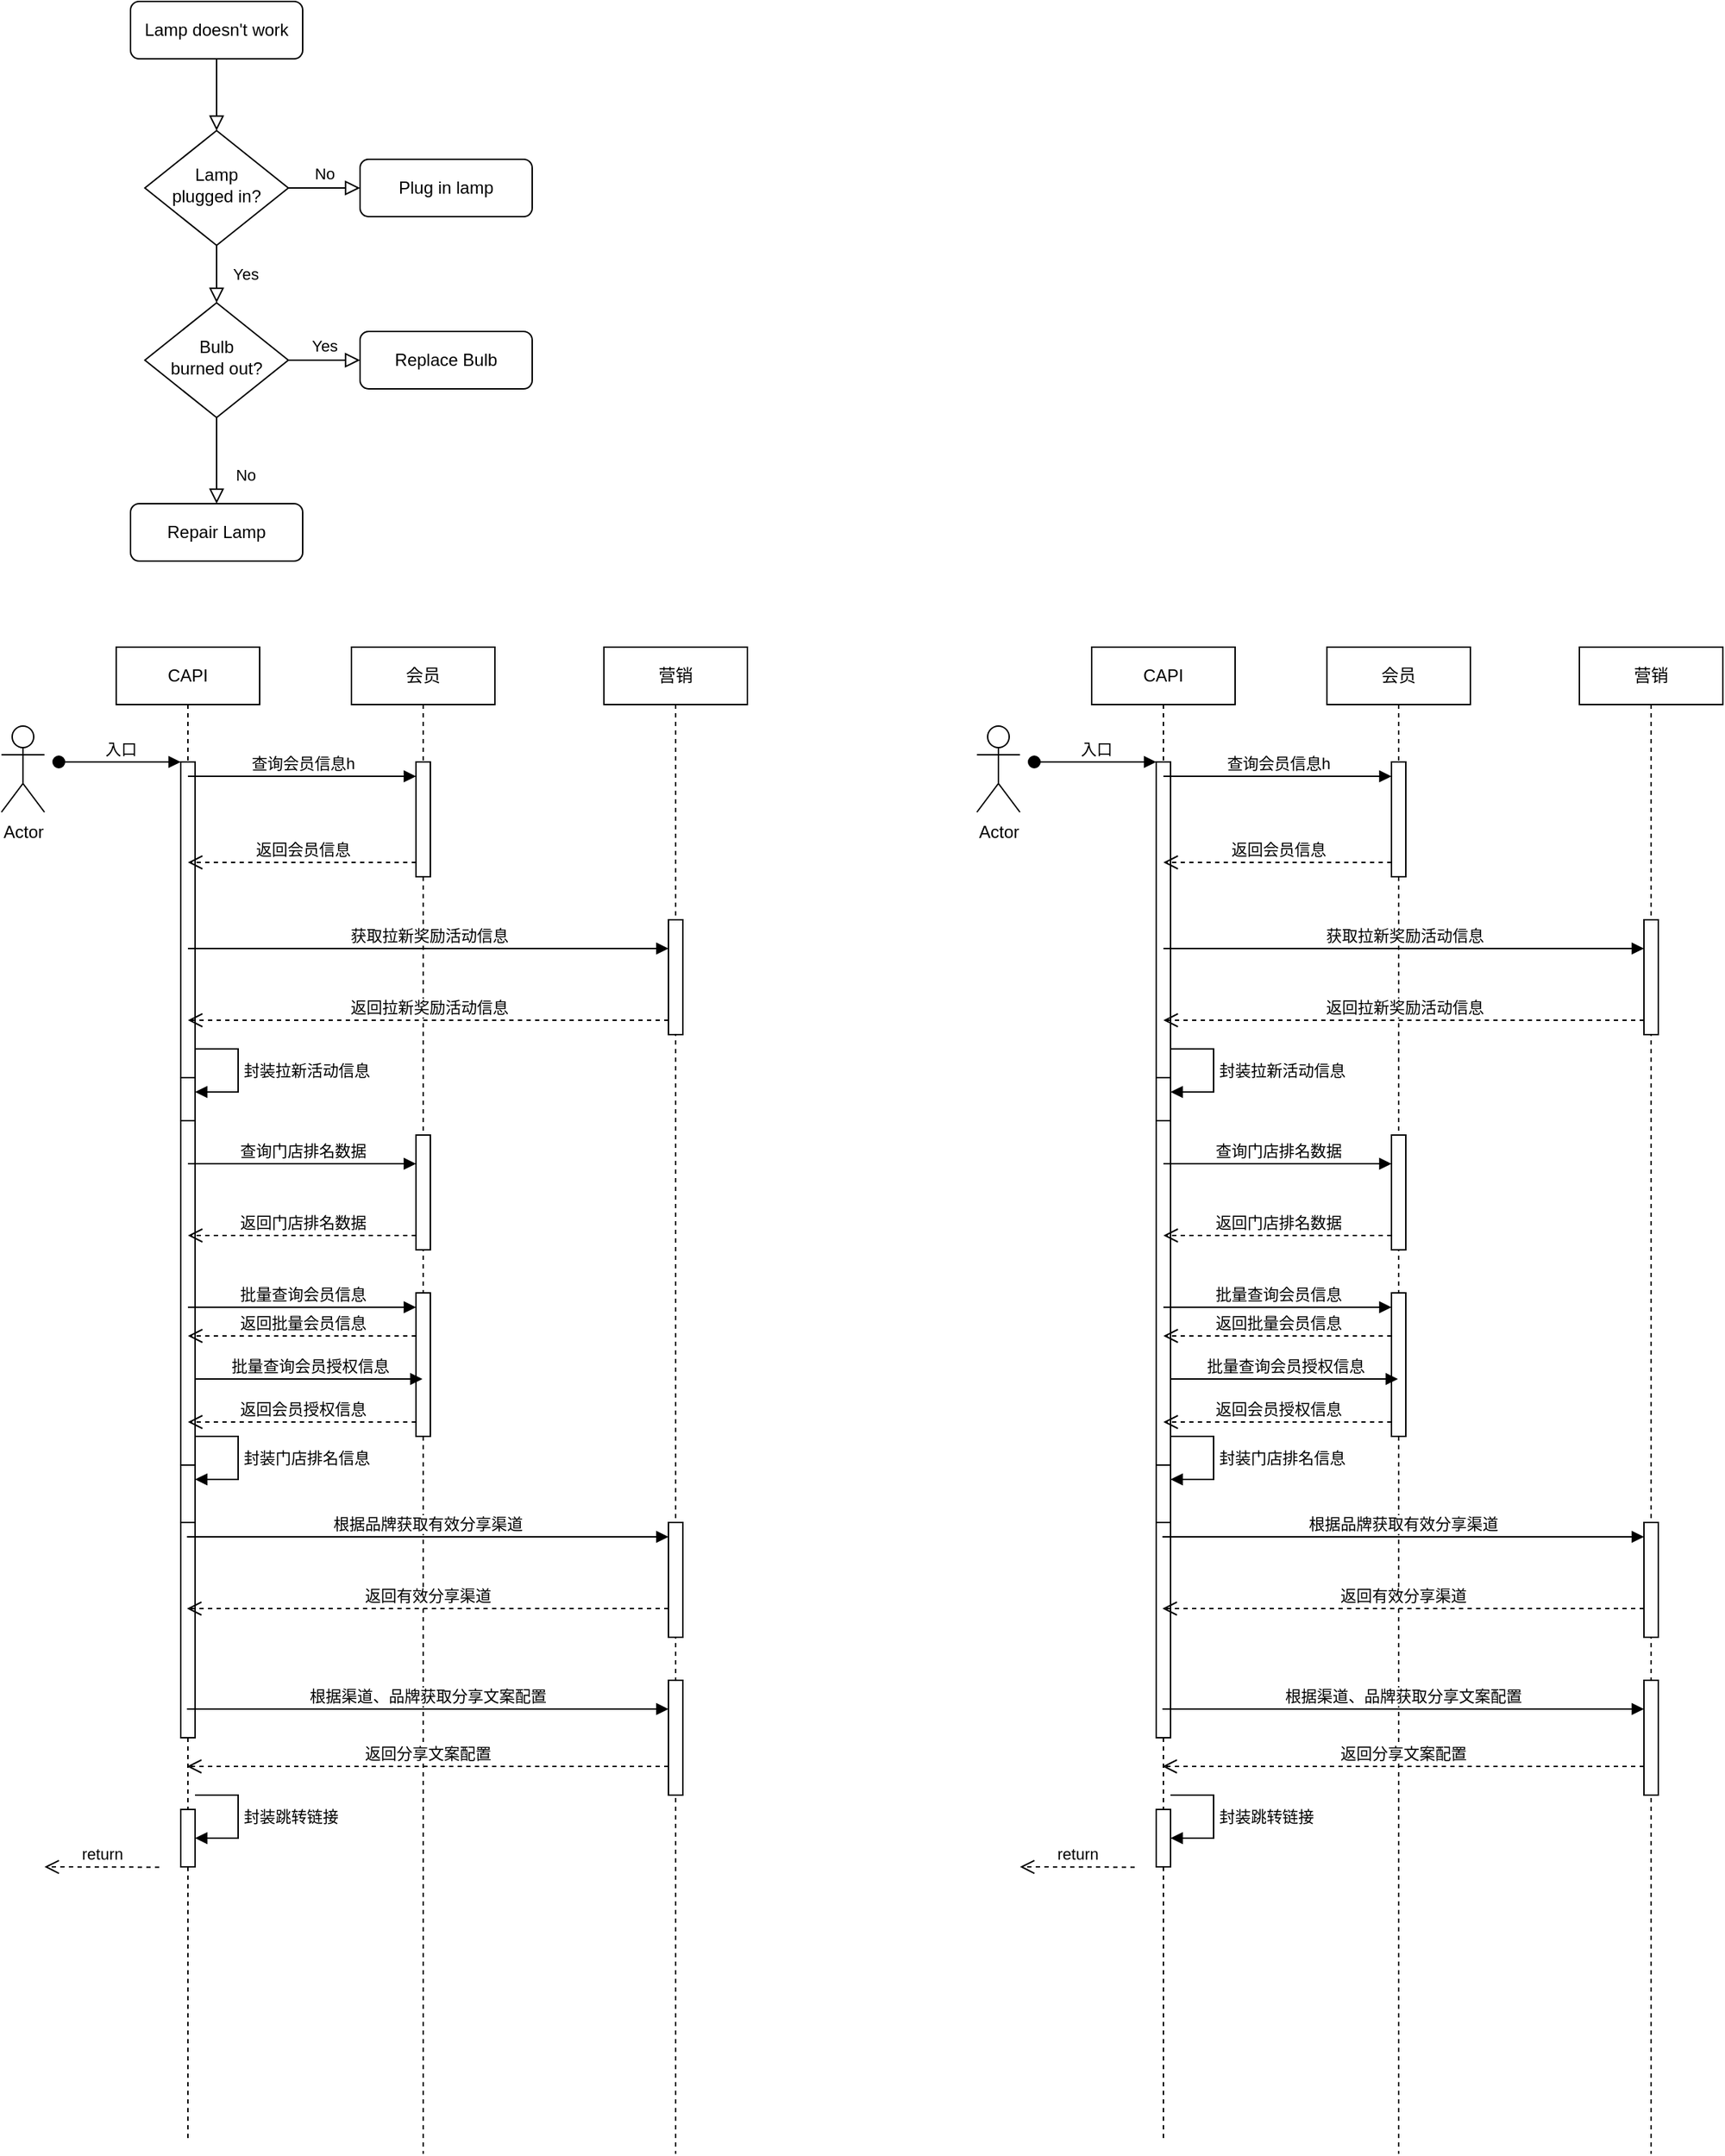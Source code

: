 <mxfile version="21.4.0" type="github">
  <diagram id="C5RBs43oDa-KdzZeNtuy" name="Page-1">
    <mxGraphModel dx="1235" dy="668" grid="1" gridSize="10" guides="1" tooltips="1" connect="1" arrows="1" fold="1" page="1" pageScale="1" pageWidth="827" pageHeight="1169" math="0" shadow="0">
      <root>
        <mxCell id="WIyWlLk6GJQsqaUBKTNV-0" />
        <mxCell id="WIyWlLk6GJQsqaUBKTNV-1" parent="WIyWlLk6GJQsqaUBKTNV-0" />
        <mxCell id="WIyWlLk6GJQsqaUBKTNV-2" value="" style="rounded=0;html=1;jettySize=auto;orthogonalLoop=1;fontSize=11;endArrow=block;endFill=0;endSize=8;strokeWidth=1;shadow=0;labelBackgroundColor=none;edgeStyle=orthogonalEdgeStyle;" parent="WIyWlLk6GJQsqaUBKTNV-1" source="WIyWlLk6GJQsqaUBKTNV-3" target="WIyWlLk6GJQsqaUBKTNV-6" edge="1">
          <mxGeometry relative="1" as="geometry" />
        </mxCell>
        <mxCell id="WIyWlLk6GJQsqaUBKTNV-3" value="Lamp doesn&#39;t work" style="rounded=1;whiteSpace=wrap;html=1;fontSize=12;glass=0;strokeWidth=1;shadow=0;" parent="WIyWlLk6GJQsqaUBKTNV-1" vertex="1">
          <mxGeometry x="160" y="80" width="120" height="40" as="geometry" />
        </mxCell>
        <mxCell id="WIyWlLk6GJQsqaUBKTNV-4" value="Yes" style="rounded=0;html=1;jettySize=auto;orthogonalLoop=1;fontSize=11;endArrow=block;endFill=0;endSize=8;strokeWidth=1;shadow=0;labelBackgroundColor=none;edgeStyle=orthogonalEdgeStyle;" parent="WIyWlLk6GJQsqaUBKTNV-1" source="WIyWlLk6GJQsqaUBKTNV-6" target="WIyWlLk6GJQsqaUBKTNV-10" edge="1">
          <mxGeometry y="20" relative="1" as="geometry">
            <mxPoint as="offset" />
          </mxGeometry>
        </mxCell>
        <mxCell id="WIyWlLk6GJQsqaUBKTNV-5" value="No" style="edgeStyle=orthogonalEdgeStyle;rounded=0;html=1;jettySize=auto;orthogonalLoop=1;fontSize=11;endArrow=block;endFill=0;endSize=8;strokeWidth=1;shadow=0;labelBackgroundColor=none;" parent="WIyWlLk6GJQsqaUBKTNV-1" source="WIyWlLk6GJQsqaUBKTNV-6" target="WIyWlLk6GJQsqaUBKTNV-7" edge="1">
          <mxGeometry y="10" relative="1" as="geometry">
            <mxPoint as="offset" />
          </mxGeometry>
        </mxCell>
        <mxCell id="WIyWlLk6GJQsqaUBKTNV-6" value="Lamp&lt;br&gt;plugged in?" style="rhombus;whiteSpace=wrap;html=1;shadow=0;fontFamily=Helvetica;fontSize=12;align=center;strokeWidth=1;spacing=6;spacingTop=-4;" parent="WIyWlLk6GJQsqaUBKTNV-1" vertex="1">
          <mxGeometry x="170" y="170" width="100" height="80" as="geometry" />
        </mxCell>
        <mxCell id="WIyWlLk6GJQsqaUBKTNV-7" value="Plug in lamp" style="rounded=1;whiteSpace=wrap;html=1;fontSize=12;glass=0;strokeWidth=1;shadow=0;" parent="WIyWlLk6GJQsqaUBKTNV-1" vertex="1">
          <mxGeometry x="320" y="190" width="120" height="40" as="geometry" />
        </mxCell>
        <mxCell id="WIyWlLk6GJQsqaUBKTNV-8" value="No" style="rounded=0;html=1;jettySize=auto;orthogonalLoop=1;fontSize=11;endArrow=block;endFill=0;endSize=8;strokeWidth=1;shadow=0;labelBackgroundColor=none;edgeStyle=orthogonalEdgeStyle;" parent="WIyWlLk6GJQsqaUBKTNV-1" source="WIyWlLk6GJQsqaUBKTNV-10" target="WIyWlLk6GJQsqaUBKTNV-11" edge="1">
          <mxGeometry x="0.333" y="20" relative="1" as="geometry">
            <mxPoint as="offset" />
          </mxGeometry>
        </mxCell>
        <mxCell id="WIyWlLk6GJQsqaUBKTNV-9" value="Yes" style="edgeStyle=orthogonalEdgeStyle;rounded=0;html=1;jettySize=auto;orthogonalLoop=1;fontSize=11;endArrow=block;endFill=0;endSize=8;strokeWidth=1;shadow=0;labelBackgroundColor=none;" parent="WIyWlLk6GJQsqaUBKTNV-1" source="WIyWlLk6GJQsqaUBKTNV-10" target="WIyWlLk6GJQsqaUBKTNV-12" edge="1">
          <mxGeometry y="10" relative="1" as="geometry">
            <mxPoint as="offset" />
          </mxGeometry>
        </mxCell>
        <mxCell id="WIyWlLk6GJQsqaUBKTNV-10" value="Bulb&lt;br&gt;burned out?" style="rhombus;whiteSpace=wrap;html=1;shadow=0;fontFamily=Helvetica;fontSize=12;align=center;strokeWidth=1;spacing=6;spacingTop=-4;" parent="WIyWlLk6GJQsqaUBKTNV-1" vertex="1">
          <mxGeometry x="170" y="290" width="100" height="80" as="geometry" />
        </mxCell>
        <mxCell id="WIyWlLk6GJQsqaUBKTNV-11" value="Repair Lamp" style="rounded=1;whiteSpace=wrap;html=1;fontSize=12;glass=0;strokeWidth=1;shadow=0;" parent="WIyWlLk6GJQsqaUBKTNV-1" vertex="1">
          <mxGeometry x="160" y="430" width="120" height="40" as="geometry" />
        </mxCell>
        <mxCell id="WIyWlLk6GJQsqaUBKTNV-12" value="Replace Bulb" style="rounded=1;whiteSpace=wrap;html=1;fontSize=12;glass=0;strokeWidth=1;shadow=0;" parent="WIyWlLk6GJQsqaUBKTNV-1" vertex="1">
          <mxGeometry x="320" y="310" width="120" height="40" as="geometry" />
        </mxCell>
        <mxCell id="wcdDM4A7Waw9pfhjkyQp-5" value="Actor" style="shape=umlActor;verticalLabelPosition=bottom;verticalAlign=top;html=1;outlineConnect=0;" vertex="1" parent="WIyWlLk6GJQsqaUBKTNV-1">
          <mxGeometry x="70" y="585" width="30" height="60" as="geometry" />
        </mxCell>
        <mxCell id="wcdDM4A7Waw9pfhjkyQp-8" value="CAPI" style="shape=umlLifeline;perimeter=lifelinePerimeter;whiteSpace=wrap;html=1;container=1;dropTarget=0;collapsible=0;recursiveResize=0;outlineConnect=0;portConstraint=eastwest;newEdgeStyle={&quot;edgeStyle&quot;:&quot;elbowEdgeStyle&quot;,&quot;elbow&quot;:&quot;vertical&quot;,&quot;curved&quot;:0,&quot;rounded&quot;:0};" vertex="1" parent="WIyWlLk6GJQsqaUBKTNV-1">
          <mxGeometry x="150" y="530" width="100" height="1040" as="geometry" />
        </mxCell>
        <mxCell id="wcdDM4A7Waw9pfhjkyQp-11" value="" style="html=1;points=[];perimeter=orthogonalPerimeter;outlineConnect=0;targetShapes=umlLifeline;portConstraint=eastwest;newEdgeStyle={&quot;edgeStyle&quot;:&quot;elbowEdgeStyle&quot;,&quot;elbow&quot;:&quot;vertical&quot;,&quot;curved&quot;:0,&quot;rounded&quot;:0};" vertex="1" parent="wcdDM4A7Waw9pfhjkyQp-8">
          <mxGeometry x="45" y="80" width="10" height="680" as="geometry" />
        </mxCell>
        <mxCell id="wcdDM4A7Waw9pfhjkyQp-12" value="入口" style="html=1;verticalAlign=bottom;startArrow=oval;endArrow=block;startSize=8;edgeStyle=elbowEdgeStyle;elbow=vertical;curved=0;rounded=0;" edge="1" target="wcdDM4A7Waw9pfhjkyQp-11" parent="wcdDM4A7Waw9pfhjkyQp-8">
          <mxGeometry relative="1" as="geometry">
            <mxPoint x="-40" y="80" as="sourcePoint" />
          </mxGeometry>
        </mxCell>
        <mxCell id="wcdDM4A7Waw9pfhjkyQp-19" value="" style="html=1;points=[];perimeter=orthogonalPerimeter;outlineConnect=0;targetShapes=umlLifeline;portConstraint=eastwest;newEdgeStyle={&quot;edgeStyle&quot;:&quot;elbowEdgeStyle&quot;,&quot;elbow&quot;:&quot;vertical&quot;,&quot;curved&quot;:0,&quot;rounded&quot;:0};" vertex="1" parent="wcdDM4A7Waw9pfhjkyQp-8">
          <mxGeometry x="45" y="300" width="10" height="30" as="geometry" />
        </mxCell>
        <mxCell id="wcdDM4A7Waw9pfhjkyQp-20" value="封装拉新活动信息" style="html=1;align=left;spacingLeft=2;endArrow=block;rounded=0;edgeStyle=orthogonalEdgeStyle;curved=0;rounded=0;" edge="1" target="wcdDM4A7Waw9pfhjkyQp-19" parent="wcdDM4A7Waw9pfhjkyQp-8">
          <mxGeometry relative="1" as="geometry">
            <mxPoint x="55" y="280" as="sourcePoint" />
            <Array as="points">
              <mxPoint x="85" y="310" />
            </Array>
            <mxPoint as="offset" />
          </mxGeometry>
        </mxCell>
        <mxCell id="wcdDM4A7Waw9pfhjkyQp-37" value="" style="html=1;points=[];perimeter=orthogonalPerimeter;outlineConnect=0;targetShapes=umlLifeline;portConstraint=eastwest;newEdgeStyle={&quot;edgeStyle&quot;:&quot;elbowEdgeStyle&quot;,&quot;elbow&quot;:&quot;vertical&quot;,&quot;curved&quot;:0,&quot;rounded&quot;:0};" vertex="1" parent="wcdDM4A7Waw9pfhjkyQp-8">
          <mxGeometry x="45" y="810" width="10" height="40" as="geometry" />
        </mxCell>
        <mxCell id="wcdDM4A7Waw9pfhjkyQp-38" value="封装跳转链接" style="html=1;align=left;spacingLeft=2;endArrow=block;rounded=0;edgeStyle=orthogonalEdgeStyle;curved=0;rounded=0;" edge="1" parent="wcdDM4A7Waw9pfhjkyQp-8">
          <mxGeometry relative="1" as="geometry">
            <mxPoint x="55" y="800" as="sourcePoint" />
            <Array as="points">
              <mxPoint x="85" y="830" />
            </Array>
            <mxPoint x="55" y="830" as="targetPoint" />
            <mxPoint as="offset" />
          </mxGeometry>
        </mxCell>
        <mxCell id="wcdDM4A7Waw9pfhjkyQp-40" value="" style="html=1;points=[];perimeter=orthogonalPerimeter;outlineConnect=0;targetShapes=umlLifeline;portConstraint=eastwest;newEdgeStyle={&quot;edgeStyle&quot;:&quot;elbowEdgeStyle&quot;,&quot;elbow&quot;:&quot;vertical&quot;,&quot;curved&quot;:0,&quot;rounded&quot;:0};" vertex="1" parent="wcdDM4A7Waw9pfhjkyQp-8">
          <mxGeometry x="45" y="570" width="10" height="40" as="geometry" />
        </mxCell>
        <mxCell id="wcdDM4A7Waw9pfhjkyQp-41" value="封装门店排名信息" style="html=1;align=left;spacingLeft=2;endArrow=block;rounded=0;edgeStyle=orthogonalEdgeStyle;curved=0;rounded=0;" edge="1" target="wcdDM4A7Waw9pfhjkyQp-40" parent="wcdDM4A7Waw9pfhjkyQp-8">
          <mxGeometry relative="1" as="geometry">
            <mxPoint x="55" y="550" as="sourcePoint" />
            <Array as="points">
              <mxPoint x="85" y="580" />
            </Array>
          </mxGeometry>
        </mxCell>
        <mxCell id="wcdDM4A7Waw9pfhjkyQp-9" value="会员" style="shape=umlLifeline;perimeter=lifelinePerimeter;whiteSpace=wrap;html=1;container=1;dropTarget=0;collapsible=0;recursiveResize=0;outlineConnect=0;portConstraint=eastwest;newEdgeStyle={&quot;edgeStyle&quot;:&quot;elbowEdgeStyle&quot;,&quot;elbow&quot;:&quot;vertical&quot;,&quot;curved&quot;:0,&quot;rounded&quot;:0};" vertex="1" parent="WIyWlLk6GJQsqaUBKTNV-1">
          <mxGeometry x="314" y="530" width="100" height="1050" as="geometry" />
        </mxCell>
        <mxCell id="wcdDM4A7Waw9pfhjkyQp-13" value="" style="html=1;points=[];perimeter=orthogonalPerimeter;outlineConnect=0;targetShapes=umlLifeline;portConstraint=eastwest;newEdgeStyle={&quot;edgeStyle&quot;:&quot;elbowEdgeStyle&quot;,&quot;elbow&quot;:&quot;vertical&quot;,&quot;curved&quot;:0,&quot;rounded&quot;:0};" vertex="1" parent="wcdDM4A7Waw9pfhjkyQp-9">
          <mxGeometry x="45" y="80" width="10" height="80" as="geometry" />
        </mxCell>
        <mxCell id="wcdDM4A7Waw9pfhjkyQp-24" value="" style="html=1;points=[];perimeter=orthogonalPerimeter;outlineConnect=0;targetShapes=umlLifeline;portConstraint=eastwest;newEdgeStyle={&quot;edgeStyle&quot;:&quot;elbowEdgeStyle&quot;,&quot;elbow&quot;:&quot;vertical&quot;,&quot;curved&quot;:0,&quot;rounded&quot;:0};" vertex="1" parent="wcdDM4A7Waw9pfhjkyQp-9">
          <mxGeometry x="45" y="340" width="10" height="80" as="geometry" />
        </mxCell>
        <mxCell id="wcdDM4A7Waw9pfhjkyQp-42" value="" style="html=1;points=[];perimeter=orthogonalPerimeter;outlineConnect=0;targetShapes=umlLifeline;portConstraint=eastwest;newEdgeStyle={&quot;edgeStyle&quot;:&quot;elbowEdgeStyle&quot;,&quot;elbow&quot;:&quot;vertical&quot;,&quot;curved&quot;:0,&quot;rounded&quot;:0};" vertex="1" parent="wcdDM4A7Waw9pfhjkyQp-9">
          <mxGeometry x="45" y="450" width="10" height="100" as="geometry" />
        </mxCell>
        <mxCell id="wcdDM4A7Waw9pfhjkyQp-10" value="营销" style="shape=umlLifeline;perimeter=lifelinePerimeter;whiteSpace=wrap;html=1;container=1;dropTarget=0;collapsible=0;recursiveResize=0;outlineConnect=0;portConstraint=eastwest;newEdgeStyle={&quot;edgeStyle&quot;:&quot;elbowEdgeStyle&quot;,&quot;elbow&quot;:&quot;vertical&quot;,&quot;curved&quot;:0,&quot;rounded&quot;:0};" vertex="1" parent="WIyWlLk6GJQsqaUBKTNV-1">
          <mxGeometry x="490" y="530" width="100" height="1050" as="geometry" />
        </mxCell>
        <mxCell id="wcdDM4A7Waw9pfhjkyQp-16" value="" style="html=1;points=[];perimeter=orthogonalPerimeter;outlineConnect=0;targetShapes=umlLifeline;portConstraint=eastwest;newEdgeStyle={&quot;edgeStyle&quot;:&quot;elbowEdgeStyle&quot;,&quot;elbow&quot;:&quot;vertical&quot;,&quot;curved&quot;:0,&quot;rounded&quot;:0};" vertex="1" parent="wcdDM4A7Waw9pfhjkyQp-10">
          <mxGeometry x="45" y="190" width="10" height="80" as="geometry" />
        </mxCell>
        <mxCell id="wcdDM4A7Waw9pfhjkyQp-31" value="" style="html=1;points=[];perimeter=orthogonalPerimeter;outlineConnect=0;targetShapes=umlLifeline;portConstraint=eastwest;newEdgeStyle={&quot;edgeStyle&quot;:&quot;elbowEdgeStyle&quot;,&quot;elbow&quot;:&quot;vertical&quot;,&quot;curved&quot;:0,&quot;rounded&quot;:0};" vertex="1" parent="wcdDM4A7Waw9pfhjkyQp-10">
          <mxGeometry x="45" y="610" width="10" height="80" as="geometry" />
        </mxCell>
        <mxCell id="wcdDM4A7Waw9pfhjkyQp-34" value="" style="html=1;points=[];perimeter=orthogonalPerimeter;outlineConnect=0;targetShapes=umlLifeline;portConstraint=eastwest;newEdgeStyle={&quot;edgeStyle&quot;:&quot;elbowEdgeStyle&quot;,&quot;elbow&quot;:&quot;vertical&quot;,&quot;curved&quot;:0,&quot;rounded&quot;:0};" vertex="1" parent="wcdDM4A7Waw9pfhjkyQp-10">
          <mxGeometry x="45" y="720" width="10" height="80" as="geometry" />
        </mxCell>
        <mxCell id="wcdDM4A7Waw9pfhjkyQp-14" value="查询会员信息h" style="html=1;verticalAlign=bottom;endArrow=block;edgeStyle=elbowEdgeStyle;elbow=vertical;curved=0;rounded=0;" edge="1" target="wcdDM4A7Waw9pfhjkyQp-13" parent="WIyWlLk6GJQsqaUBKTNV-1" source="wcdDM4A7Waw9pfhjkyQp-8">
          <mxGeometry relative="1" as="geometry">
            <mxPoint x="289" y="610" as="sourcePoint" />
            <Array as="points">
              <mxPoint x="270" y="620" />
            </Array>
          </mxGeometry>
        </mxCell>
        <mxCell id="wcdDM4A7Waw9pfhjkyQp-15" value="返回会员信息" style="html=1;verticalAlign=bottom;endArrow=open;dashed=1;endSize=8;edgeStyle=elbowEdgeStyle;elbow=vertical;curved=0;rounded=0;" edge="1" source="wcdDM4A7Waw9pfhjkyQp-13" parent="WIyWlLk6GJQsqaUBKTNV-1" target="wcdDM4A7Waw9pfhjkyQp-8">
          <mxGeometry relative="1" as="geometry">
            <mxPoint x="289" y="685" as="targetPoint" />
            <Array as="points">
              <mxPoint x="260" y="680" />
              <mxPoint x="250" y="670" />
            </Array>
          </mxGeometry>
        </mxCell>
        <mxCell id="wcdDM4A7Waw9pfhjkyQp-17" value="获取拉新奖励活动信息" style="html=1;verticalAlign=bottom;endArrow=block;edgeStyle=elbowEdgeStyle;elbow=vertical;curved=0;rounded=0;" edge="1" target="wcdDM4A7Waw9pfhjkyQp-16" parent="WIyWlLk6GJQsqaUBKTNV-1" source="wcdDM4A7Waw9pfhjkyQp-8">
          <mxGeometry x="0.002" relative="1" as="geometry">
            <mxPoint x="465" y="720" as="sourcePoint" />
            <Array as="points">
              <mxPoint x="300" y="740" />
            </Array>
            <mxPoint as="offset" />
          </mxGeometry>
        </mxCell>
        <mxCell id="wcdDM4A7Waw9pfhjkyQp-18" value="返回拉新奖励活动信息" style="html=1;verticalAlign=bottom;endArrow=open;dashed=1;endSize=8;edgeStyle=elbowEdgeStyle;elbow=vertical;curved=0;rounded=0;" edge="1" source="wcdDM4A7Waw9pfhjkyQp-16" parent="WIyWlLk6GJQsqaUBKTNV-1" target="wcdDM4A7Waw9pfhjkyQp-8">
          <mxGeometry relative="1" as="geometry">
            <mxPoint x="465" y="795" as="targetPoint" />
            <Array as="points">
              <mxPoint x="310" y="790" />
            </Array>
          </mxGeometry>
        </mxCell>
        <mxCell id="wcdDM4A7Waw9pfhjkyQp-25" value="查询门店排名数据" style="html=1;verticalAlign=bottom;endArrow=block;edgeStyle=elbowEdgeStyle;elbow=vertical;curved=0;rounded=0;" edge="1" target="wcdDM4A7Waw9pfhjkyQp-24" parent="WIyWlLk6GJQsqaUBKTNV-1" source="wcdDM4A7Waw9pfhjkyQp-8">
          <mxGeometry x="0.003" relative="1" as="geometry">
            <mxPoint x="289" y="870" as="sourcePoint" />
            <Array as="points">
              <mxPoint x="280" y="890" />
            </Array>
            <mxPoint as="offset" />
          </mxGeometry>
        </mxCell>
        <mxCell id="wcdDM4A7Waw9pfhjkyQp-26" value="返回门店排名数据" style="html=1;verticalAlign=bottom;endArrow=open;dashed=1;endSize=8;edgeStyle=elbowEdgeStyle;elbow=vertical;curved=0;rounded=0;" edge="1" source="wcdDM4A7Waw9pfhjkyQp-24" parent="WIyWlLk6GJQsqaUBKTNV-1" target="wcdDM4A7Waw9pfhjkyQp-8">
          <mxGeometry relative="1" as="geometry">
            <mxPoint x="289" y="945" as="targetPoint" />
            <Array as="points">
              <mxPoint x="300" y="940" />
              <mxPoint x="260" y="920" />
            </Array>
          </mxGeometry>
        </mxCell>
        <mxCell id="wcdDM4A7Waw9pfhjkyQp-32" value="根据品牌获取有效分享渠道" style="html=1;verticalAlign=bottom;endArrow=block;edgeStyle=elbowEdgeStyle;elbow=vertical;curved=0;rounded=0;" edge="1" target="wcdDM4A7Waw9pfhjkyQp-31" parent="WIyWlLk6GJQsqaUBKTNV-1">
          <mxGeometry x="0.002" relative="1" as="geometry">
            <mxPoint x="199.324" y="1150" as="sourcePoint" />
            <Array as="points">
              <mxPoint x="300" y="1150" />
            </Array>
            <mxPoint as="offset" />
          </mxGeometry>
        </mxCell>
        <mxCell id="wcdDM4A7Waw9pfhjkyQp-33" value="返回有效分享渠道" style="html=1;verticalAlign=bottom;endArrow=open;dashed=1;endSize=8;edgeStyle=elbowEdgeStyle;elbow=vertical;curved=0;rounded=0;" edge="1" source="wcdDM4A7Waw9pfhjkyQp-31" parent="WIyWlLk6GJQsqaUBKTNV-1">
          <mxGeometry x="0.002" relative="1" as="geometry">
            <mxPoint x="199.324" y="1200" as="targetPoint" />
            <Array as="points">
              <mxPoint x="270" y="1200" />
            </Array>
            <mxPoint as="offset" />
          </mxGeometry>
        </mxCell>
        <mxCell id="wcdDM4A7Waw9pfhjkyQp-35" value="根据渠道、品牌获取分享文案配置" style="html=1;verticalAlign=bottom;endArrow=block;edgeStyle=elbowEdgeStyle;elbow=vertical;curved=0;rounded=0;" edge="1" target="wcdDM4A7Waw9pfhjkyQp-34" parent="WIyWlLk6GJQsqaUBKTNV-1">
          <mxGeometry relative="1" as="geometry">
            <mxPoint x="199.324" y="1270" as="sourcePoint" />
            <Array as="points">
              <mxPoint x="320" y="1270" />
            </Array>
          </mxGeometry>
        </mxCell>
        <mxCell id="wcdDM4A7Waw9pfhjkyQp-36" value="返回分享文案配置" style="html=1;verticalAlign=bottom;endArrow=open;dashed=1;endSize=8;edgeStyle=elbowEdgeStyle;elbow=vertical;curved=0;rounded=0;" edge="1" source="wcdDM4A7Waw9pfhjkyQp-34" parent="WIyWlLk6GJQsqaUBKTNV-1">
          <mxGeometry relative="1" as="geometry">
            <mxPoint x="199.324" y="1310" as="targetPoint" />
            <Array as="points">
              <mxPoint x="270" y="1310" />
            </Array>
          </mxGeometry>
        </mxCell>
        <mxCell id="wcdDM4A7Waw9pfhjkyQp-39" value="return" style="html=1;verticalAlign=bottom;endArrow=open;dashed=1;endSize=8;edgeStyle=elbowEdgeStyle;elbow=vertical;curved=0;rounded=0;" edge="1" parent="WIyWlLk6GJQsqaUBKTNV-1">
          <mxGeometry relative="1" as="geometry">
            <mxPoint x="180" y="1380.24" as="sourcePoint" />
            <mxPoint x="100" y="1380.24" as="targetPoint" />
          </mxGeometry>
        </mxCell>
        <mxCell id="wcdDM4A7Waw9pfhjkyQp-43" value="批量查询会员信息" style="html=1;verticalAlign=bottom;endArrow=block;edgeStyle=elbowEdgeStyle;elbow=vertical;curved=0;rounded=0;" edge="1" target="wcdDM4A7Waw9pfhjkyQp-42" parent="WIyWlLk6GJQsqaUBKTNV-1" source="wcdDM4A7Waw9pfhjkyQp-8">
          <mxGeometry x="0.003" relative="1" as="geometry">
            <mxPoint x="289" y="980" as="sourcePoint" />
            <Array as="points">
              <mxPoint x="260" y="990" />
            </Array>
            <mxPoint as="offset" />
          </mxGeometry>
        </mxCell>
        <mxCell id="wcdDM4A7Waw9pfhjkyQp-44" value="返回批量会员信息" style="html=1;verticalAlign=bottom;endArrow=open;dashed=1;endSize=8;edgeStyle=elbowEdgeStyle;elbow=vertical;curved=0;rounded=0;" edge="1" source="wcdDM4A7Waw9pfhjkyQp-42" parent="WIyWlLk6GJQsqaUBKTNV-1" target="wcdDM4A7Waw9pfhjkyQp-8">
          <mxGeometry x="0.003" relative="1" as="geometry">
            <mxPoint x="289" y="1055" as="targetPoint" />
            <Array as="points">
              <mxPoint x="320" y="1010" />
            </Array>
            <mxPoint as="offset" />
          </mxGeometry>
        </mxCell>
        <mxCell id="wcdDM4A7Waw9pfhjkyQp-45" value="批量查询会员授权信息" style="html=1;verticalAlign=bottom;endArrow=block;edgeStyle=elbowEdgeStyle;elbow=vertical;curved=0;rounded=0;" edge="1" parent="WIyWlLk6GJQsqaUBKTNV-1" source="wcdDM4A7Waw9pfhjkyQp-11" target="wcdDM4A7Waw9pfhjkyQp-9">
          <mxGeometry width="80" relative="1" as="geometry">
            <mxPoint x="210" y="1040" as="sourcePoint" />
            <mxPoint x="290" y="1040" as="targetPoint" />
            <Array as="points">
              <mxPoint x="310" y="1040" />
              <mxPoint x="250" y="1030" />
              <mxPoint x="240" y="1040" />
            </Array>
          </mxGeometry>
        </mxCell>
        <mxCell id="wcdDM4A7Waw9pfhjkyQp-46" value="返回会员授权信息" style="html=1;verticalAlign=bottom;endArrow=open;dashed=1;endSize=8;edgeStyle=elbowEdgeStyle;elbow=vertical;curved=0;rounded=0;" edge="1" parent="WIyWlLk6GJQsqaUBKTNV-1" source="wcdDM4A7Waw9pfhjkyQp-42" target="wcdDM4A7Waw9pfhjkyQp-8">
          <mxGeometry relative="1" as="geometry">
            <mxPoint x="350" y="1060" as="sourcePoint" />
            <mxPoint x="270" y="1060" as="targetPoint" />
            <Array as="points">
              <mxPoint x="330" y="1070" />
            </Array>
          </mxGeometry>
        </mxCell>
        <mxCell id="wcdDM4A7Waw9pfhjkyQp-47" value="Actor" style="shape=umlActor;verticalLabelPosition=bottom;verticalAlign=top;html=1;outlineConnect=0;" vertex="1" parent="WIyWlLk6GJQsqaUBKTNV-1">
          <mxGeometry x="750" y="585" width="30" height="60" as="geometry" />
        </mxCell>
        <mxCell id="wcdDM4A7Waw9pfhjkyQp-48" value="CAPI" style="shape=umlLifeline;perimeter=lifelinePerimeter;whiteSpace=wrap;html=1;container=1;dropTarget=0;collapsible=0;recursiveResize=0;outlineConnect=0;portConstraint=eastwest;newEdgeStyle={&quot;edgeStyle&quot;:&quot;elbowEdgeStyle&quot;,&quot;elbow&quot;:&quot;vertical&quot;,&quot;curved&quot;:0,&quot;rounded&quot;:0};" vertex="1" parent="WIyWlLk6GJQsqaUBKTNV-1">
          <mxGeometry x="830" y="530" width="100" height="1040" as="geometry" />
        </mxCell>
        <mxCell id="wcdDM4A7Waw9pfhjkyQp-49" value="" style="html=1;points=[];perimeter=orthogonalPerimeter;outlineConnect=0;targetShapes=umlLifeline;portConstraint=eastwest;newEdgeStyle={&quot;edgeStyle&quot;:&quot;elbowEdgeStyle&quot;,&quot;elbow&quot;:&quot;vertical&quot;,&quot;curved&quot;:0,&quot;rounded&quot;:0};" vertex="1" parent="wcdDM4A7Waw9pfhjkyQp-48">
          <mxGeometry x="45" y="80" width="10" height="680" as="geometry" />
        </mxCell>
        <mxCell id="wcdDM4A7Waw9pfhjkyQp-50" value="入口" style="html=1;verticalAlign=bottom;startArrow=oval;endArrow=block;startSize=8;edgeStyle=elbowEdgeStyle;elbow=vertical;curved=0;rounded=0;" edge="1" parent="wcdDM4A7Waw9pfhjkyQp-48" target="wcdDM4A7Waw9pfhjkyQp-49">
          <mxGeometry relative="1" as="geometry">
            <mxPoint x="-40" y="80" as="sourcePoint" />
          </mxGeometry>
        </mxCell>
        <mxCell id="wcdDM4A7Waw9pfhjkyQp-51" value="" style="html=1;points=[];perimeter=orthogonalPerimeter;outlineConnect=0;targetShapes=umlLifeline;portConstraint=eastwest;newEdgeStyle={&quot;edgeStyle&quot;:&quot;elbowEdgeStyle&quot;,&quot;elbow&quot;:&quot;vertical&quot;,&quot;curved&quot;:0,&quot;rounded&quot;:0};" vertex="1" parent="wcdDM4A7Waw9pfhjkyQp-48">
          <mxGeometry x="45" y="300" width="10" height="30" as="geometry" />
        </mxCell>
        <mxCell id="wcdDM4A7Waw9pfhjkyQp-52" value="封装拉新活动信息" style="html=1;align=left;spacingLeft=2;endArrow=block;rounded=0;edgeStyle=orthogonalEdgeStyle;curved=0;rounded=0;" edge="1" parent="wcdDM4A7Waw9pfhjkyQp-48" target="wcdDM4A7Waw9pfhjkyQp-51">
          <mxGeometry relative="1" as="geometry">
            <mxPoint x="55" y="280" as="sourcePoint" />
            <Array as="points">
              <mxPoint x="85" y="310" />
            </Array>
            <mxPoint as="offset" />
          </mxGeometry>
        </mxCell>
        <mxCell id="wcdDM4A7Waw9pfhjkyQp-53" value="" style="html=1;points=[];perimeter=orthogonalPerimeter;outlineConnect=0;targetShapes=umlLifeline;portConstraint=eastwest;newEdgeStyle={&quot;edgeStyle&quot;:&quot;elbowEdgeStyle&quot;,&quot;elbow&quot;:&quot;vertical&quot;,&quot;curved&quot;:0,&quot;rounded&quot;:0};" vertex="1" parent="wcdDM4A7Waw9pfhjkyQp-48">
          <mxGeometry x="45" y="810" width="10" height="40" as="geometry" />
        </mxCell>
        <mxCell id="wcdDM4A7Waw9pfhjkyQp-54" value="封装跳转链接" style="html=1;align=left;spacingLeft=2;endArrow=block;rounded=0;edgeStyle=orthogonalEdgeStyle;curved=0;rounded=0;" edge="1" parent="wcdDM4A7Waw9pfhjkyQp-48">
          <mxGeometry relative="1" as="geometry">
            <mxPoint x="55" y="800" as="sourcePoint" />
            <Array as="points">
              <mxPoint x="85" y="830" />
            </Array>
            <mxPoint x="55" y="830" as="targetPoint" />
            <mxPoint as="offset" />
          </mxGeometry>
        </mxCell>
        <mxCell id="wcdDM4A7Waw9pfhjkyQp-55" value="" style="html=1;points=[];perimeter=orthogonalPerimeter;outlineConnect=0;targetShapes=umlLifeline;portConstraint=eastwest;newEdgeStyle={&quot;edgeStyle&quot;:&quot;elbowEdgeStyle&quot;,&quot;elbow&quot;:&quot;vertical&quot;,&quot;curved&quot;:0,&quot;rounded&quot;:0};" vertex="1" parent="wcdDM4A7Waw9pfhjkyQp-48">
          <mxGeometry x="45" y="570" width="10" height="40" as="geometry" />
        </mxCell>
        <mxCell id="wcdDM4A7Waw9pfhjkyQp-56" value="封装门店排名信息" style="html=1;align=left;spacingLeft=2;endArrow=block;rounded=0;edgeStyle=orthogonalEdgeStyle;curved=0;rounded=0;" edge="1" parent="wcdDM4A7Waw9pfhjkyQp-48" target="wcdDM4A7Waw9pfhjkyQp-55">
          <mxGeometry relative="1" as="geometry">
            <mxPoint x="55" y="550" as="sourcePoint" />
            <Array as="points">
              <mxPoint x="85" y="580" />
            </Array>
          </mxGeometry>
        </mxCell>
        <mxCell id="wcdDM4A7Waw9pfhjkyQp-57" value="会员" style="shape=umlLifeline;perimeter=lifelinePerimeter;whiteSpace=wrap;html=1;container=1;dropTarget=0;collapsible=0;recursiveResize=0;outlineConnect=0;portConstraint=eastwest;newEdgeStyle={&quot;edgeStyle&quot;:&quot;elbowEdgeStyle&quot;,&quot;elbow&quot;:&quot;vertical&quot;,&quot;curved&quot;:0,&quot;rounded&quot;:0};" vertex="1" parent="WIyWlLk6GJQsqaUBKTNV-1">
          <mxGeometry x="994" y="530" width="100" height="1050" as="geometry" />
        </mxCell>
        <mxCell id="wcdDM4A7Waw9pfhjkyQp-58" value="" style="html=1;points=[];perimeter=orthogonalPerimeter;outlineConnect=0;targetShapes=umlLifeline;portConstraint=eastwest;newEdgeStyle={&quot;edgeStyle&quot;:&quot;elbowEdgeStyle&quot;,&quot;elbow&quot;:&quot;vertical&quot;,&quot;curved&quot;:0,&quot;rounded&quot;:0};" vertex="1" parent="wcdDM4A7Waw9pfhjkyQp-57">
          <mxGeometry x="45" y="80" width="10" height="80" as="geometry" />
        </mxCell>
        <mxCell id="wcdDM4A7Waw9pfhjkyQp-59" value="" style="html=1;points=[];perimeter=orthogonalPerimeter;outlineConnect=0;targetShapes=umlLifeline;portConstraint=eastwest;newEdgeStyle={&quot;edgeStyle&quot;:&quot;elbowEdgeStyle&quot;,&quot;elbow&quot;:&quot;vertical&quot;,&quot;curved&quot;:0,&quot;rounded&quot;:0};" vertex="1" parent="wcdDM4A7Waw9pfhjkyQp-57">
          <mxGeometry x="45" y="340" width="10" height="80" as="geometry" />
        </mxCell>
        <mxCell id="wcdDM4A7Waw9pfhjkyQp-60" value="" style="html=1;points=[];perimeter=orthogonalPerimeter;outlineConnect=0;targetShapes=umlLifeline;portConstraint=eastwest;newEdgeStyle={&quot;edgeStyle&quot;:&quot;elbowEdgeStyle&quot;,&quot;elbow&quot;:&quot;vertical&quot;,&quot;curved&quot;:0,&quot;rounded&quot;:0};" vertex="1" parent="wcdDM4A7Waw9pfhjkyQp-57">
          <mxGeometry x="45" y="450" width="10" height="100" as="geometry" />
        </mxCell>
        <mxCell id="wcdDM4A7Waw9pfhjkyQp-61" value="营销" style="shape=umlLifeline;perimeter=lifelinePerimeter;whiteSpace=wrap;html=1;container=1;dropTarget=0;collapsible=0;recursiveResize=0;outlineConnect=0;portConstraint=eastwest;newEdgeStyle={&quot;edgeStyle&quot;:&quot;elbowEdgeStyle&quot;,&quot;elbow&quot;:&quot;vertical&quot;,&quot;curved&quot;:0,&quot;rounded&quot;:0};" vertex="1" parent="WIyWlLk6GJQsqaUBKTNV-1">
          <mxGeometry x="1170" y="530" width="100" height="1050" as="geometry" />
        </mxCell>
        <mxCell id="wcdDM4A7Waw9pfhjkyQp-62" value="" style="html=1;points=[];perimeter=orthogonalPerimeter;outlineConnect=0;targetShapes=umlLifeline;portConstraint=eastwest;newEdgeStyle={&quot;edgeStyle&quot;:&quot;elbowEdgeStyle&quot;,&quot;elbow&quot;:&quot;vertical&quot;,&quot;curved&quot;:0,&quot;rounded&quot;:0};" vertex="1" parent="wcdDM4A7Waw9pfhjkyQp-61">
          <mxGeometry x="45" y="190" width="10" height="80" as="geometry" />
        </mxCell>
        <mxCell id="wcdDM4A7Waw9pfhjkyQp-63" value="" style="html=1;points=[];perimeter=orthogonalPerimeter;outlineConnect=0;targetShapes=umlLifeline;portConstraint=eastwest;newEdgeStyle={&quot;edgeStyle&quot;:&quot;elbowEdgeStyle&quot;,&quot;elbow&quot;:&quot;vertical&quot;,&quot;curved&quot;:0,&quot;rounded&quot;:0};" vertex="1" parent="wcdDM4A7Waw9pfhjkyQp-61">
          <mxGeometry x="45" y="610" width="10" height="80" as="geometry" />
        </mxCell>
        <mxCell id="wcdDM4A7Waw9pfhjkyQp-64" value="" style="html=1;points=[];perimeter=orthogonalPerimeter;outlineConnect=0;targetShapes=umlLifeline;portConstraint=eastwest;newEdgeStyle={&quot;edgeStyle&quot;:&quot;elbowEdgeStyle&quot;,&quot;elbow&quot;:&quot;vertical&quot;,&quot;curved&quot;:0,&quot;rounded&quot;:0};" vertex="1" parent="wcdDM4A7Waw9pfhjkyQp-61">
          <mxGeometry x="45" y="720" width="10" height="80" as="geometry" />
        </mxCell>
        <mxCell id="wcdDM4A7Waw9pfhjkyQp-65" value="查询会员信息h" style="html=1;verticalAlign=bottom;endArrow=block;edgeStyle=elbowEdgeStyle;elbow=vertical;curved=0;rounded=0;" edge="1" parent="WIyWlLk6GJQsqaUBKTNV-1" source="wcdDM4A7Waw9pfhjkyQp-48" target="wcdDM4A7Waw9pfhjkyQp-58">
          <mxGeometry relative="1" as="geometry">
            <mxPoint x="969" y="610" as="sourcePoint" />
            <Array as="points">
              <mxPoint x="950" y="620" />
            </Array>
          </mxGeometry>
        </mxCell>
        <mxCell id="wcdDM4A7Waw9pfhjkyQp-66" value="返回会员信息" style="html=1;verticalAlign=bottom;endArrow=open;dashed=1;endSize=8;edgeStyle=elbowEdgeStyle;elbow=vertical;curved=0;rounded=0;" edge="1" parent="WIyWlLk6GJQsqaUBKTNV-1" source="wcdDM4A7Waw9pfhjkyQp-58" target="wcdDM4A7Waw9pfhjkyQp-48">
          <mxGeometry relative="1" as="geometry">
            <mxPoint x="969" y="685" as="targetPoint" />
            <Array as="points">
              <mxPoint x="940" y="680" />
              <mxPoint x="930" y="670" />
            </Array>
          </mxGeometry>
        </mxCell>
        <mxCell id="wcdDM4A7Waw9pfhjkyQp-67" value="获取拉新奖励活动信息" style="html=1;verticalAlign=bottom;endArrow=block;edgeStyle=elbowEdgeStyle;elbow=vertical;curved=0;rounded=0;" edge="1" parent="WIyWlLk6GJQsqaUBKTNV-1" source="wcdDM4A7Waw9pfhjkyQp-48" target="wcdDM4A7Waw9pfhjkyQp-62">
          <mxGeometry x="0.002" relative="1" as="geometry">
            <mxPoint x="1145" y="720" as="sourcePoint" />
            <Array as="points">
              <mxPoint x="980" y="740" />
            </Array>
            <mxPoint as="offset" />
          </mxGeometry>
        </mxCell>
        <mxCell id="wcdDM4A7Waw9pfhjkyQp-68" value="返回拉新奖励活动信息" style="html=1;verticalAlign=bottom;endArrow=open;dashed=1;endSize=8;edgeStyle=elbowEdgeStyle;elbow=vertical;curved=0;rounded=0;" edge="1" parent="WIyWlLk6GJQsqaUBKTNV-1" source="wcdDM4A7Waw9pfhjkyQp-62" target="wcdDM4A7Waw9pfhjkyQp-48">
          <mxGeometry relative="1" as="geometry">
            <mxPoint x="1145" y="795" as="targetPoint" />
            <Array as="points">
              <mxPoint x="990" y="790" />
            </Array>
          </mxGeometry>
        </mxCell>
        <mxCell id="wcdDM4A7Waw9pfhjkyQp-69" value="查询门店排名数据" style="html=1;verticalAlign=bottom;endArrow=block;edgeStyle=elbowEdgeStyle;elbow=vertical;curved=0;rounded=0;" edge="1" parent="WIyWlLk6GJQsqaUBKTNV-1" source="wcdDM4A7Waw9pfhjkyQp-48" target="wcdDM4A7Waw9pfhjkyQp-59">
          <mxGeometry x="0.003" relative="1" as="geometry">
            <mxPoint x="969" y="870" as="sourcePoint" />
            <Array as="points">
              <mxPoint x="960" y="890" />
            </Array>
            <mxPoint as="offset" />
          </mxGeometry>
        </mxCell>
        <mxCell id="wcdDM4A7Waw9pfhjkyQp-70" value="返回门店排名数据" style="html=1;verticalAlign=bottom;endArrow=open;dashed=1;endSize=8;edgeStyle=elbowEdgeStyle;elbow=vertical;curved=0;rounded=0;" edge="1" parent="WIyWlLk6GJQsqaUBKTNV-1" source="wcdDM4A7Waw9pfhjkyQp-59" target="wcdDM4A7Waw9pfhjkyQp-48">
          <mxGeometry relative="1" as="geometry">
            <mxPoint x="969" y="945" as="targetPoint" />
            <Array as="points">
              <mxPoint x="980" y="940" />
              <mxPoint x="940" y="920" />
            </Array>
          </mxGeometry>
        </mxCell>
        <mxCell id="wcdDM4A7Waw9pfhjkyQp-71" value="根据品牌获取有效分享渠道" style="html=1;verticalAlign=bottom;endArrow=block;edgeStyle=elbowEdgeStyle;elbow=vertical;curved=0;rounded=0;" edge="1" parent="WIyWlLk6GJQsqaUBKTNV-1" target="wcdDM4A7Waw9pfhjkyQp-63">
          <mxGeometry x="0.002" relative="1" as="geometry">
            <mxPoint x="879.324" y="1150" as="sourcePoint" />
            <Array as="points">
              <mxPoint x="980" y="1150" />
            </Array>
            <mxPoint as="offset" />
          </mxGeometry>
        </mxCell>
        <mxCell id="wcdDM4A7Waw9pfhjkyQp-72" value="返回有效分享渠道" style="html=1;verticalAlign=bottom;endArrow=open;dashed=1;endSize=8;edgeStyle=elbowEdgeStyle;elbow=vertical;curved=0;rounded=0;" edge="1" parent="WIyWlLk6GJQsqaUBKTNV-1" source="wcdDM4A7Waw9pfhjkyQp-63">
          <mxGeometry x="0.002" relative="1" as="geometry">
            <mxPoint x="879.324" y="1200" as="targetPoint" />
            <Array as="points">
              <mxPoint x="950" y="1200" />
            </Array>
            <mxPoint as="offset" />
          </mxGeometry>
        </mxCell>
        <mxCell id="wcdDM4A7Waw9pfhjkyQp-73" value="根据渠道、品牌获取分享文案配置" style="html=1;verticalAlign=bottom;endArrow=block;edgeStyle=elbowEdgeStyle;elbow=vertical;curved=0;rounded=0;" edge="1" parent="WIyWlLk6GJQsqaUBKTNV-1" target="wcdDM4A7Waw9pfhjkyQp-64">
          <mxGeometry relative="1" as="geometry">
            <mxPoint x="879.324" y="1270" as="sourcePoint" />
            <Array as="points">
              <mxPoint x="1000" y="1270" />
            </Array>
          </mxGeometry>
        </mxCell>
        <mxCell id="wcdDM4A7Waw9pfhjkyQp-74" value="返回分享文案配置" style="html=1;verticalAlign=bottom;endArrow=open;dashed=1;endSize=8;edgeStyle=elbowEdgeStyle;elbow=vertical;curved=0;rounded=0;" edge="1" parent="WIyWlLk6GJQsqaUBKTNV-1" source="wcdDM4A7Waw9pfhjkyQp-64">
          <mxGeometry relative="1" as="geometry">
            <mxPoint x="879.324" y="1310" as="targetPoint" />
            <Array as="points">
              <mxPoint x="950" y="1310" />
            </Array>
          </mxGeometry>
        </mxCell>
        <mxCell id="wcdDM4A7Waw9pfhjkyQp-75" value="return" style="html=1;verticalAlign=bottom;endArrow=open;dashed=1;endSize=8;edgeStyle=elbowEdgeStyle;elbow=vertical;curved=0;rounded=0;" edge="1" parent="WIyWlLk6GJQsqaUBKTNV-1">
          <mxGeometry relative="1" as="geometry">
            <mxPoint x="860" y="1380.24" as="sourcePoint" />
            <mxPoint x="780" y="1380.24" as="targetPoint" />
          </mxGeometry>
        </mxCell>
        <mxCell id="wcdDM4A7Waw9pfhjkyQp-76" value="批量查询会员信息" style="html=1;verticalAlign=bottom;endArrow=block;edgeStyle=elbowEdgeStyle;elbow=vertical;curved=0;rounded=0;" edge="1" parent="WIyWlLk6GJQsqaUBKTNV-1" source="wcdDM4A7Waw9pfhjkyQp-48" target="wcdDM4A7Waw9pfhjkyQp-60">
          <mxGeometry x="0.003" relative="1" as="geometry">
            <mxPoint x="969" y="980" as="sourcePoint" />
            <Array as="points">
              <mxPoint x="940" y="990" />
            </Array>
            <mxPoint as="offset" />
          </mxGeometry>
        </mxCell>
        <mxCell id="wcdDM4A7Waw9pfhjkyQp-77" value="返回批量会员信息" style="html=1;verticalAlign=bottom;endArrow=open;dashed=1;endSize=8;edgeStyle=elbowEdgeStyle;elbow=vertical;curved=0;rounded=0;" edge="1" parent="WIyWlLk6GJQsqaUBKTNV-1" source="wcdDM4A7Waw9pfhjkyQp-60" target="wcdDM4A7Waw9pfhjkyQp-48">
          <mxGeometry x="0.003" relative="1" as="geometry">
            <mxPoint x="969" y="1055" as="targetPoint" />
            <Array as="points">
              <mxPoint x="1000" y="1010" />
            </Array>
            <mxPoint as="offset" />
          </mxGeometry>
        </mxCell>
        <mxCell id="wcdDM4A7Waw9pfhjkyQp-78" value="批量查询会员授权信息" style="html=1;verticalAlign=bottom;endArrow=block;edgeStyle=elbowEdgeStyle;elbow=vertical;curved=0;rounded=0;" edge="1" parent="WIyWlLk6GJQsqaUBKTNV-1" source="wcdDM4A7Waw9pfhjkyQp-49" target="wcdDM4A7Waw9pfhjkyQp-57">
          <mxGeometry width="80" relative="1" as="geometry">
            <mxPoint x="890" y="1040" as="sourcePoint" />
            <mxPoint x="970" y="1040" as="targetPoint" />
            <Array as="points">
              <mxPoint x="990" y="1040" />
              <mxPoint x="930" y="1030" />
              <mxPoint x="920" y="1040" />
            </Array>
          </mxGeometry>
        </mxCell>
        <mxCell id="wcdDM4A7Waw9pfhjkyQp-79" value="返回会员授权信息" style="html=1;verticalAlign=bottom;endArrow=open;dashed=1;endSize=8;edgeStyle=elbowEdgeStyle;elbow=vertical;curved=0;rounded=0;" edge="1" parent="WIyWlLk6GJQsqaUBKTNV-1" source="wcdDM4A7Waw9pfhjkyQp-60" target="wcdDM4A7Waw9pfhjkyQp-48">
          <mxGeometry relative="1" as="geometry">
            <mxPoint x="1030" y="1060" as="sourcePoint" />
            <mxPoint x="950" y="1060" as="targetPoint" />
            <Array as="points">
              <mxPoint x="1010" y="1070" />
            </Array>
          </mxGeometry>
        </mxCell>
      </root>
    </mxGraphModel>
  </diagram>
</mxfile>
